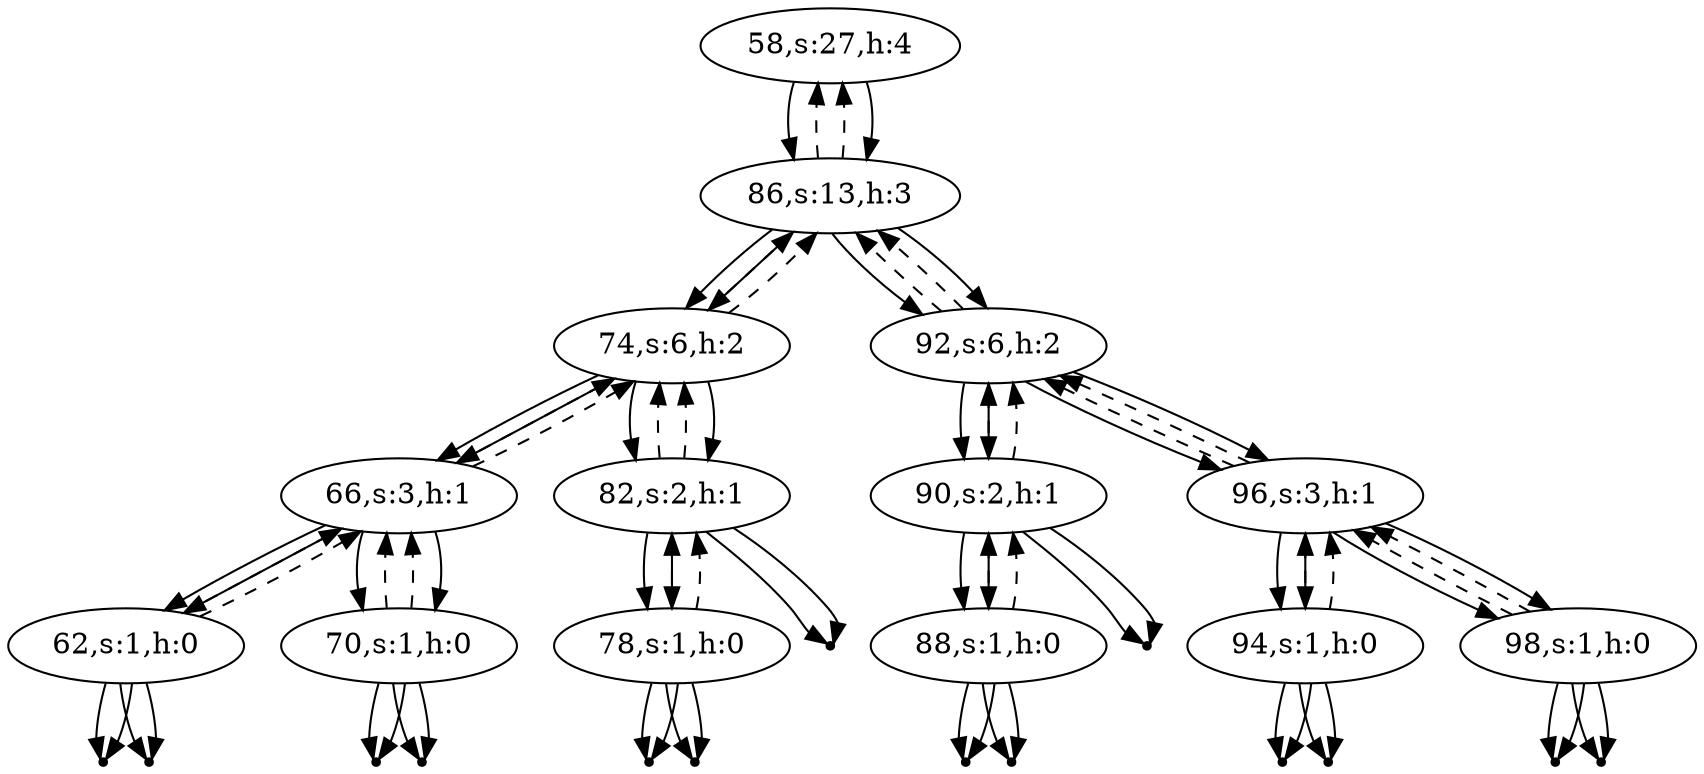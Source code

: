 digraph Blahblah{
{rank = same ; "58"};
nulll62 [shape=point];
62 -> nulll62;
62[label="62,s:1,h:0"];
62 -> 66[style=dashed];
nullr62 [shape=point];
62 -> nullr62;
66 -> 62;
66[label="66,s:3,h:1"];
66 -> 74[style=dashed];
nulll70 [shape=point];
70 -> nulll70;
70[label="70,s:1,h:0"];
70 -> 66[style=dashed];
nullr70 [shape=point];
70 -> nullr70;
66 -> 70;
74 -> 66;
74[label="74,s:6,h:2"];
74 -> 86[style=dashed];
nulll78 [shape=point];
78 -> nulll78;
78[label="78,s:1,h:0"];
78 -> 82[style=dashed];
nullr78 [shape=point];
78 -> nullr78;
82 -> 78;
82[label="82,s:2,h:1"];
82 -> 74[style=dashed];
nullr82 [shape=point];
82 -> nullr82;
74 -> 82;
86 -> 74;
86[label="86,s:13,h:3"];
86 -> 58[style=dashed];
nulll88 [shape=point];
88 -> nulll88;
88[label="88,s:1,h:0"];
88 -> 90[style=dashed];
nullr88 [shape=point];
88 -> nullr88;
90 -> 88;
90[label="90,s:2,h:1"];
90 -> 92[style=dashed];
nullr90 [shape=point];
90 -> nullr90;
92 -> 90;
92[label="92,s:6,h:2"];
92 -> 86[style=dashed];
nulll94 [shape=point];
94 -> nulll94;
94[label="94,s:1,h:0"];
94 -> 96[style=dashed];
nullr94 [shape=point];
94 -> nullr94;
96 -> 94;
96[label="96,s:3,h:1"];
96 -> 92[style=dashed];
nulll98 [shape=point];
98 -> nulll98;
98[label="98,s:1,h:0"];
98 -> 96[style=dashed];
nullr98 [shape=point];
98 -> nullr98;
96 -> 98;
92 -> 96;
86 -> 92;
58 -> 86;
58[label="58,s:27,h:4"];
nulll62 [shape=point];
62 -> nulll62;
62[label="62,s:1,h:0"];
62 -> 66[style=dashed];
nullr62 [shape=point];
62 -> nullr62;
66 -> 62;
66[label="66,s:3,h:1"];
66 -> 74[style=dashed];
nulll70 [shape=point];
70 -> nulll70;
70[label="70,s:1,h:0"];
70 -> 66[style=dashed];
nullr70 [shape=point];
70 -> nullr70;
66 -> 70;
74 -> 66;
74[label="74,s:6,h:2"];
74 -> 86[style=dashed];
nulll78 [shape=point];
78 -> nulll78;
78[label="78,s:1,h:0"];
78 -> 82[style=dashed];
nullr78 [shape=point];
78 -> nullr78;
82 -> 78;
82[label="82,s:2,h:1"];
82 -> 74[style=dashed];
nullr82 [shape=point];
82 -> nullr82;
74 -> 82;
86 -> 74;
86[label="86,s:13,h:3"];
86 -> 58[style=dashed];
nulll88 [shape=point];
88 -> nulll88;
88[label="88,s:1,h:0"];
88 -> 90[style=dashed];
nullr88 [shape=point];
88 -> nullr88;
90 -> 88;
90[label="90,s:2,h:1"];
90 -> 92[style=dashed];
nullr90 [shape=point];
90 -> nullr90;
92 -> 90;
92[label="92,s:6,h:2"];
92 -> 86[style=dashed];
nulll94 [shape=point];
94 -> nulll94;
94[label="94,s:1,h:0"];
94 -> 96[style=dashed];
nullr94 [shape=point];
94 -> nullr94;
96 -> 94;
96[label="96,s:3,h:1"];
96 -> 92[style=dashed];
nulll98 [shape=point];
98 -> nulll98;
98[label="98,s:1,h:0"];
98 -> 96[style=dashed];
nullr98 [shape=point];
98 -> nullr98;
96 -> 98;
92 -> 96;
86 -> 92;
58 -> 86;
}